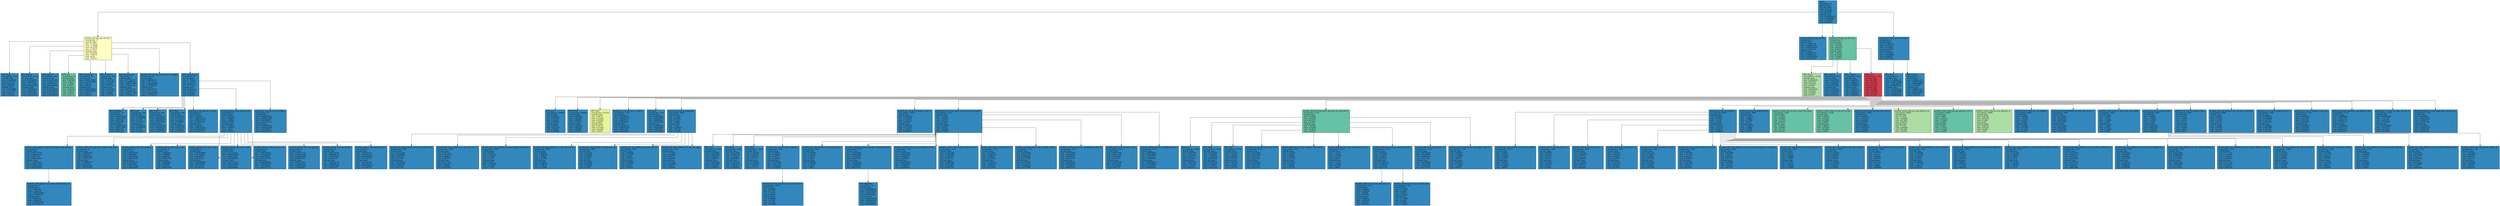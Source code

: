 digraph call_tree {
graph [splines=ortho, ranksep=1.5];
node [shape = record, colorscheme=spectral9];
edge [];

"0" [
 label = "MAIN__\l
 invocations: 8\l
 include time:\l
  min: 82.4564\l
  max: 82.5275\l
  sum: 659.899\l
  avg: 82.4874\l
 exclude time:\l
  min: 0.000240137\l
  max: 0.0500296\l
  sum: 0.133448\l
  avg: 0.016681\l
 "
 fillcolor=9,
 style=filled
];

"1" [
 label = "module_wrf_top_mp_wrf_init_\l
 invocations: 8\l
 include time:\l
  min: 11.5873\l
  max: 11.6086\l
  sum: 92.8145\l
  avg: 11.6018\l
 exclude time:\l
  min: 6.85309\l
  max: 7.94152\l
  sum: 56.01\l
  avg: 7.00125\l
 "
 fillcolor=5,
 style=filled
];

0 -> 1;
"2" [
 label = "MPI_Bcast\l
 invocations: 2016\l
 include time:\l
  min: 0.0129898\l
  max: 0.973759\l
  sum: 6.80746\l
  avg: 0.850933\l
 exclude time:\l
  min: 0.0129898\l
  max: 0.973759\l
  sum: 6.80746\l
  avg: 0.850933\l
 "
 fillcolor=9,
 style=filled
];

1 -> 2;
"3" [
 label = "MPI_Gather\l
 invocations: 1136\l
 include time:\l
  min: 0.00306615\l
  max: 0.0047695\l
  sum: 0.0273524\l
  avg: 0.00341905\l
 exclude time:\l
  min: 0.00306615\l
  max: 0.0047695\l
  sum: 0.0273524\l
  avg: 0.00341905\l
 "
 fillcolor=9,
 style=filled
];

1 -> 3;
"4" [
 label = "MPI_Gatherv\l
 invocations: 568\l
 include time:\l
  min: 0.00154355\l
  max: 0.00222711\l
  sum: 0.0132879\l
  avg: 0.00166099\l
 exclude time:\l
  min: 0.00154355\l
  max: 0.00222711\l
  sum: 0.0132879\l
  avg: 0.00166099\l
 "
 fillcolor=9,
 style=filled
];

1 -> 4;
"5" [
 label = "MPI_Init\l
 invocations: 8\l
 include time:\l
  min: 2.86108\l
  max: 2.86117\l
  sum: 22.889\l
  avg: 2.86113\l
 exclude time:\l
  min: 2.86108\l
  max: 2.86117\l
  sum: 22.889\l
  avg: 2.86113\l
 "
 fillcolor=8,
 style=filled
];

1 -> 5;
"6" [
 label = "MPI_Initialized\l
 invocations: 24\l
 include time:\l
  min: 0.000119483\l
  max: 0.000155391\l
  sum: 0.00112\l
  avg: 0.00014\l
 exclude time:\l
  min: 0.000119483\l
  max: 0.000155391\l
  sum: 0.00112\l
  avg: 0.00014\l
 "
 fillcolor=9,
 style=filled
];

1 -> 6;
"7" [
 label = "MPI_Scatterv\l
 invocations: 568\l
 include time:\l
  min: 0.0107412\l
  max: 0.125585\l
  sum: 0.86381\l
  avg: 0.107976\l
 exclude time:\l
  min: 0.0107412\l
  max: 0.125585\l
  sum: 0.86381\l
  avg: 0.107976\l
 "
 fillcolor=9,
 style=filled
];

1 -> 7;
"8" [
 label = "init_modules_em_\l
 invocations: 8\l
 include time:\l
  min: 3.87714e-05\l
  max: 5.33943e-05\l
  sum: 0.000377643\l
  avg: 4.72054e-05\l
 exclude time:\l
  min: 3.87714e-05\l
  max: 5.33943e-05\l
  sum: 0.000377643\l
  avg: 4.72054e-05\l
 "
 fillcolor=9,
 style=filled
];

1 -> 8;
"9" [
 label = "module_wrf_top_mp_set_derived_rconfigs_\l
 invocations: 8\l
 include time:\l
  min: 5.62914e-05\l
  max: 6.73771e-05\l
  sum: 0.000494094\l
  avg: 6.17618e-05\l
 exclude time:\l
  min: 5.62914e-05\l
  max: 6.73771e-05\l
  sum: 0.000494094\l
  avg: 6.17618e-05\l
 "
 fillcolor=9,
 style=filled
];

1 -> 9;
"10" [
 label = "start_domain_em_\l
 invocations: 8\l
 include time:\l
  min: 0.774881\l
  max: 0.775513\l
  sum: 6.20158\l
  avg: 0.775197\l
 exclude time:\l
  min: 0.555912\l
  max: 0.567337\l
  sum: 4.49046\l
  avg: 0.561307\l
 "
 fillcolor=9,
 style=filled
];

1 -> 10;
"11" [
 label = "MPI_Allreduce\l
 invocations: 16\l
 include time:\l
  min: 0.000178331\l
  max: 0.00027204\l
  sum: 0.001764\l
  avg: 0.0002205\l
 exclude time:\l
  min: 0.000178331\l
  max: 0.00027204\l
  sum: 0.001764\l
  avg: 0.0002205\l
 "
 fillcolor=9,
 style=filled
];

10 -> 11;
"12" [
 label = "MPI_Irecv\l
 invocations: 280\l
 include time:\l
  min: 0.0163654\l
  max: 0.0168378\l
  sum: 0.1323\l
  avg: 0.0165375\l
 exclude time:\l
  min: 0.0163654\l
  max: 0.0168378\l
  sum: 0.1323\l
  avg: 0.0165375\l
 "
 fillcolor=9,
 style=filled
];

10 -> 12;
"13" [
 label = "MPI_Isend\l
 invocations: 280\l
 include time:\l
  min: 0.00145197\l
  max: 0.00205273\l
  sum: 0.0145036\l
  avg: 0.00181295\l
 exclude time:\l
  min: 0.00145197\l
  max: 0.00205273\l
  sum: 0.0145036\l
  avg: 0.00181295\l
 "
 fillcolor=9,
 style=filled
];

10 -> 13;
"14" [
 label = "MPI_Wait\l
 invocations: 560\l
 include time:\l
  min: 0.0245893\l
  max: 0.0321333\l
  sum: 0.222625\l
  avg: 0.0278281\l
 exclude time:\l
  min: 0.0245893\l
  max: 0.0321333\l
  sum: 0.222625\l
  avg: 0.0278281\l
 "
 fillcolor=9,
 style=filled
];

10 -> 14;
"15" [
 label = "module_bc_em_mp_lbc_fcx_gcx_\l
 invocations: 8\l
 include time:\l
  min: 4.328e-05\l
  max: 5.08514e-05\l
  sum: 0.000373917\l
  avg: 4.67396e-05\l
 exclude time:\l
  min: 4.328e-05\l
  max: 5.08514e-05\l
  sum: 0.000373917\l
  avg: 4.67396e-05\l
 "
 fillcolor=9,
 style=filled
];

10 -> 15;
"16" [
 label = "module_physics_init_mp_phy_init_\l
 invocations: 8\l
 include time:\l
  min: 0.163521\l
  max: 0.168435\l
  sum: 1.33654\l
  avg: 0.167068\l
 exclude time:\l
  min: 0.155815\l
  max: 0.156623\l
  sum: 1.2507\l
  avg: 0.156337\l
 "
 fillcolor=9,
 style=filled
];

10 -> 16;
"17" [
 label = "module_wind_generic_mp_init_module_wind_generic_\l
 invocations: 8\l
 include time:\l
  min: 0.000119743\l
  max: 0.000219114\l
  sum: 0.0011725\l
  avg: 0.000146563\l
 exclude time:\l
  min: 7.73943e-05\l
  max: 0.000177657\l
  sum: 0.000846551\l
  avg: 0.000105819\l
 "
 fillcolor=9,
 style=filled
];

16 -> 17;
"18" [
 label = "module_wind_generic_mp_read_windturbines_in_\l
 invocations: 8\l
 include time:\l
  min: 3.866e-05\l
  max: 4.398e-05\l
  sum: 0.000325951\l
  avg: 4.07439e-05\l
 exclude time:\l
  min: 3.866e-05\l
  max: 4.398e-05\l
  sum: 0.000325951\l
  avg: 4.07439e-05\l
 "
 fillcolor=9,
 style=filled
];

17 -> 18;
"19" [
 label = "module_wind_fitch_mp_init_module_wind_fitch_\l
 invocations: 8\l
 include time:\l
  min: 3.53886e-05\l
  max: 4.034e-05\l
  sum: 0.00030362\l
  avg: 3.79525e-05\l
 exclude time:\l
  min: 3.53886e-05\l
  max: 4.034e-05\l
  sum: 0.00030362\l
  avg: 3.79525e-05\l
 "
 fillcolor=9,
 style=filled
];

16 -> 19;
"20" [
 label = "module_physics_init_mp_z2sigma_\l
 invocations: 8\l
 include time:\l
  min: 0.00010976\l
  max: 0.0003042\l
  sum: 0.00156793\l
  avg: 0.000195991\l
 exclude time:\l
  min: 0.00010976\l
  max: 0.0003042\l
  sum: 0.00156793\l
  avg: 0.000195991\l
 "
 fillcolor=9,
 style=filled
];

16 -> 20;
"21" [
 label = "module_physics_init_mp_ra_init_\l
 invocations: 8\l
 include time:\l
  min: 0.0066463\l
  max: 0.008898\l
  sum: 0.066191\l
  avg: 0.00827387\l
 exclude time:\l
  min: 0.0066463\l
  max: 0.008898\l
  sum: 0.066191\l
  avg: 0.00827387\l
 "
 fillcolor=9,
 style=filled
];

16 -> 21;
"22" [
 label = "module_physics_init_mp_bl_init_\l
 invocations: 8\l
 include time:\l
  min: 0.000328886\l
  max: 0.00192462\l
  sum: 0.0116273\l
  avg: 0.00145341\l
 exclude time:\l
  min: 0.000328886\l
  max: 0.00192462\l
  sum: 0.0116273\l
  avg: 0.00145341\l
 "
 fillcolor=9,
 style=filled
];

16 -> 22;
"23" [
 label = "module_physics_init_mp_cu_init_\l
 invocations: 8\l
 include time:\l
  min: 8.64171e-05\l
  max: 0.000346383\l
  sum: 0.00213193\l
  avg: 0.000266491\l
 exclude time:\l
  min: 8.64171e-05\l
  max: 0.000346383\l
  sum: 0.00213193\l
  avg: 0.000266491\l
 "
 fillcolor=9,
 style=filled
];

16 -> 23;
"24" [
 label = "module_physics_init_mp_shcu_init_\l
 invocations: 8\l
 include time:\l
  min: 0.000100811\l
  max: 0.000329977\l
  sum: 0.00188587\l
  avg: 0.000235734\l
 exclude time:\l
  min: 0.000100811\l
  max: 0.000329977\l
  sum: 0.00188587\l
  avg: 0.000235734\l
 "
 fillcolor=9,
 style=filled
];

16 -> 24;
"25" [
 label = "module_physics_init_mp_mp_init_\l
 invocations: 8\l
 include time:\l
  min: 4.18057e-05\l
  max: 7.95429e-05\l
  sum: 0.000523054\l
  avg: 6.53818e-05\l
 exclude time:\l
  min: 4.18057e-05\l
  max: 7.95429e-05\l
  sum: 0.000523054\l
  avg: 6.53818e-05\l
 "
 fillcolor=9,
 style=filled
];

16 -> 25;
"26" [
 label = "module_physics_init_mp_fg_init_\l
 invocations: 8\l
 include time:\l
  min: 1.89314e-05\l
  max: 3.84086e-05\l
  sum: 0.00023348\l
  avg: 2.9185e-05\l
 exclude time:\l
  min: 1.89314e-05\l
  max: 3.84086e-05\l
  sum: 0.00023348\l
  avg: 2.9185e-05\l
 "
 fillcolor=9,
 style=filled
];

16 -> 26;
"27" [
 label = "module_physics_init_mp_fdob_init_\l
 invocations: 8\l
 include time:\l
  min: 1.85314e-05\l
  max: 2.96743e-05\l
  sum: 0.000208914\l
  avg: 2.61143e-05\l
 exclude time:\l
  min: 1.85314e-05\l
  max: 2.96743e-05\l
  sum: 0.000208914\l
  avg: 2.61143e-05\l
 "
 fillcolor=9,
 style=filled
];

16 -> 27;
"28" [
 label = "module_bc_em_mp_set_w_surface_\l
 invocations: 16\l
 include time:\l
  min: 0.000306503\l
  max: 0.000431934\l
  sum: 0.00300891\l
  avg: 0.000376114\l
 exclude time:\l
  min: 0.000306503\l
  max: 0.000431934\l
  sum: 0.00300891\l
  avg: 0.000376114\l
 "
 fillcolor=9,
 style=filled
];

10 -> 28;
"29" [
 label = "module_wrf_top_mp_wrf_dfi_\l
 invocations: 8\l
 include time:\l
  min: 3.33543e-05\l
  max: 4.68943e-05\l
  sum: 0.000335834\l
  avg: 4.19793e-05\l
 exclude time:\l
  min: 3.33543e-05\l
  max: 4.68943e-05\l
  sum: 0.000335834\l
  avg: 4.19793e-05\l
 "
 fillcolor=9,
 style=filled
];

0 -> 29;
"30" [
 label = "module_wrf_top_mp_wrf_run_\l
 invocations: 8\l
 include time:\l
  min: 70.8543\l
  max: 70.8545\l
  sum: 566.835\l
  avg: 70.8544\l
 exclude time:\l
  min: 1.38022\l
  max: 6.25359\l
  sum: 15.9613\l
  avg: 1.99517\l
 "
 fillcolor=8,
 style=filled
];

0 -> 30;
"31" [
 label = "MPI_Bcast\l
 invocations: 14728\l
 include time:\l
  min: 0.0452629\l
  max: 4.92165\l
  sum: 34.3678\l
  avg: 4.29597\l
 exclude time:\l
  min: 0.0452629\l
  max: 4.92165\l
  sum: 34.3678\l
  avg: 4.29597\l
 "
 fillcolor=7,
 style=filled
];

30 -> 31;
"32" [
 label = "MPI_Gather\l
 invocations: 9120\l
 include time:\l
  min: 0.0258746\l
  max: 0.0743487\l
  sum: 0.260479\l
  avg: 0.0325599\l
 exclude time:\l
  min: 0.0258746\l
  max: 0.0743487\l
  sum: 0.260479\l
  avg: 0.0325599\l
 "
 fillcolor=9,
 style=filled
];

30 -> 32;
"33" [
 label = "MPI_Gatherv\l
 invocations: 9120\l
 include time:\l
  min: 0.040823\l
  max: 0.0843727\l
  sum: 0.499865\l
  avg: 0.0624832\l
 exclude time:\l
  min: 0.040823\l
  max: 0.0843727\l
  sum: 0.499865\l
  avg: 0.0624832\l
 "
 fillcolor=9,
 style=filled
];

30 -> 33;
"34" [
 label = "solve_em_\l
 invocations: 1152\l
 include time:\l
  min: 64.3969\l
  max: 64.4857\l
  sum: 515.746\l
  avg: 64.4682\l
 exclude time:\l
  min: 12.8492\l
  max: 15.8609\l
  sum: 116.147\l
  avg: 14.5183\l
 "
 fillcolor=1,
 style=filled
];

30 -> 34;
"35" [
 label = "MPI_Irecv\l
 invocations: 156096\l
 include time:\l
  min: 0.66842\l
  max: 0.851353\l
  sum: 6.26291\l
  avg: 0.782864\l
 exclude time:\l
  min: 0.66842\l
  max: 0.851353\l
  sum: 6.26291\l
  avg: 0.782864\l
 "
 fillcolor=9,
 style=filled
];

34 -> 35;
"36" [
 label = "MPI_Isend\l
 invocations: 156096\l
 include time:\l
  min: 0.652649\l
  max: 0.856323\l
  sum: 5.86908\l
  avg: 0.733635\l
 exclude time:\l
  min: 0.652649\l
  max: 0.856323\l
  sum: 5.86908\l
  avg: 0.733635\l
 "
 fillcolor=9,
 style=filled
];

34 -> 36;
"37" [
 label = "MPI_Wait\l
 invocations: 312192\l
 include time:\l
  min: 3.18173\l
  max: 8.15502\l
  sum: 43.9365\l
  avg: 5.49207\l
 exclude time:\l
  min: 3.18173\l
  max: 8.15502\l
  sum: 43.9365\l
  avg: 5.49207\l
 "
 fillcolor=6,
 style=filled
];

34 -> 37;
"38" [
 label = "module_bc_em_mp_set_w_surface_\l
 invocations: 1152\l
 include time:\l
  min: 0.00516919\l
  max: 0.00691114\l
  sum: 0.0483278\l
  avg: 0.00604097\l
 exclude time:\l
  min: 0.00516919\l
  max: 0.00691114\l
  sum: 0.0483278\l
  avg: 0.00604097\l
 "
 fillcolor=9,
 style=filled
];

34 -> 38;
"39" [
 label = "real_time_\l
 invocations: 1152\l
 include time:\l
  min: 0.00286291\l
  max: 0.00430871\l
  sum: 0.0268502\l
  avg: 0.00335628\l
 exclude time:\l
  min: 0.00286291\l
  max: 0.00430871\l
  sum: 0.0268502\l
  avg: 0.00335628\l
 "
 fillcolor=9,
 style=filled
];

34 -> 39;
"40" [
 label = "module_em_mp_rk_step_prep_\l
 invocations: 3456\l
 include time:\l
  min: 2.31483\l
  max: 2.42981\l
  sum: 19.1107\l
  avg: 2.38884\l
 exclude time:\l
  min: 0.1256\l
  max: 0.140023\l
  sum: 1.05745\l
  avg: 0.132182\l
 "
 fillcolor=9,
 style=filled
];

34 -> 40;
"41" [
 label = "module_big_step_utilities_em_mp_calculate_full_\l
 invocations: 3456\l
 include time:\l
  min: 0.0151098\l
  max: 0.0206484\l
  sum: 0.142152\l
  avg: 0.017769\l
 exclude time:\l
  min: 0.0151098\l
  max: 0.0206484\l
  sum: 0.142152\l
  avg: 0.017769\l
 "
 fillcolor=9,
 style=filled
];

40 -> 41;
"42" [
 label = "module_big_step_utilities_em_mp_calc_mu_uv_\l
 invocations: 3456\l
 include time:\l
  min: 0.017725\l
  max: 0.0235551\l
  sum: 0.16606\l
  avg: 0.0207575\l
 exclude time:\l
  min: 0.017725\l
  max: 0.0235551\l
  sum: 0.16606\l
  avg: 0.0207575\l
 "
 fillcolor=9,
 style=filled
];

40 -> 42;
"43" [
 label = "module_big_step_utilities_em_mp_couple_momentum_\l
 invocations: 3456\l
 include time:\l
  min: 0.62597\l
  max: 0.761598\l
  sum: 5.72264\l
  avg: 0.71533\l
 exclude time:\l
  min: 0.62597\l
  max: 0.761598\l
  sum: 5.72264\l
  avg: 0.71533\l
 "
 fillcolor=9,
 style=filled
];

40 -> 43;
"44" [
 label = "module_big_step_utilities_em_mp_calc_ww_cp_\l
 invocations: 3456\l
 include time:\l
  min: 0.18489\l
  max: 0.268786\l
  sum: 1.70869\l
  avg: 0.213586\l
 exclude time:\l
  min: 0.18489\l
  max: 0.268786\l
  sum: 1.70869\l
  avg: 0.213586\l
 "
 fillcolor=9,
 style=filled
];

40 -> 44;
"45" [
 label = "module_big_step_utilities_em_mp_calc_cq_\l
 invocations: 3456\l
 include time:\l
  min: 0.522452\l
  max: 0.634867\l
  sum: 4.59368\l
  avg: 0.57421\l
 exclude time:\l
  min: 0.522452\l
  max: 0.634867\l
  sum: 4.59368\l
  avg: 0.57421\l
 "
 fillcolor=9,
 style=filled
];

40 -> 45;
"46" [
 label = "module_big_step_utilities_em_mp_calc_alt_\l
 invocations: 3456\l
 include time:\l
  min: 0.296982\l
  max: 0.37929\l
  sum: 2.8033\l
  avg: 0.350413\l
 exclude time:\l
  min: 0.296982\l
  max: 0.37929\l
  sum: 2.8033\l
  avg: 0.350413\l
 "
 fillcolor=9,
 style=filled
];

40 -> 46;
"47" [
 label = "module_big_step_utilities_em_mp_calc_php_\l
 invocations: 3456\l
 include time:\l
  min: 0.327463\l
  max: 0.418499\l
  sum: 2.91671\l
  avg: 0.364589\l
 exclude time:\l
  min: 0.327463\l
  max: 0.418499\l
  sum: 2.91671\l
  avg: 0.364589\l
 "
 fillcolor=9,
 style=filled
];

40 -> 47;
"48" [
 label = "module_bc_em_mp_rk_phys_bc_dry_1_\l
 invocations: 3456\l
 include time:\l
  min: 0.0204139\l
  max: 0.175334\l
  sum: 0.719752\l
  avg: 0.089969\l
 exclude time:\l
  min: 0.0204139\l
  max: 0.175334\l
  sum: 0.719752\l
  avg: 0.089969\l
 "
 fillcolor=9,
 style=filled
];

34 -> 48;
"49" [
 label = "module_first_rk_step_part1_mp_first_rk_step_part1_\l
 invocations: 1152\l
 include time:\l
  min: 2.27834\l
  max: 2.48494\l
  sum: 19.1755\l
  avg: 2.39694\l
 exclude time:\l
  min: 0.335588\l
  max: 0.4258\l
  sum: 3.03494\l
  avg: 0.379367\l
 "
 fillcolor=9,
 style=filled
];

34 -> 49;
"50" [
 label = "MPI_Irecv\l
 invocations: 5760\l
 include time:\l
  min: 0.0210944\l
  max: 0.0445999\l
  sum: 0.238782\l
  avg: 0.0298477\l
 exclude time:\l
  min: 0.0210944\l
  max: 0.0445999\l
  sum: 0.238782\l
  avg: 0.0298477\l
 "
 fillcolor=9,
 style=filled
];

49 -> 50;
"51" [
 label = "MPI_Isend\l
 invocations: 5760\l
 include time:\l
  min: 0.0227309\l
  max: 0.0340755\l
  sum: 0.232363\l
  avg: 0.0290454\l
 exclude time:\l
  min: 0.0227309\l
  max: 0.0340755\l
  sum: 0.232363\l
  avg: 0.0290454\l
 "
 fillcolor=9,
 style=filled
];

49 -> 51;
"52" [
 label = "MPI_Wait\l
 invocations: 11520\l
 include time:\l
  min: 0.122638\l
  max: 0.318331\l
  sum: 1.69373\l
  avg: 0.211717\l
 exclude time:\l
  min: 0.122638\l
  max: 0.318331\l
  sum: 1.69373\l
  avg: 0.211717\l
 "
 fillcolor=9,
 style=filled
];

49 -> 52;
"53" [
 label = "module_em_mp_init_zero_tendency_\l
 invocations: 1152\l
 include time:\l
  min: 0.526813\l
  max: 0.556624\l
  sum: 4.36051\l
  avg: 0.545064\l
 exclude time:\l
  min: 0.0749984\l
  max: 0.0817662\l
  sum: 0.632646\l
  avg: 0.0790807\l
 "
 fillcolor=9,
 style=filled
];

49 -> 53;
"54" [
 label = "module_big_step_utilities_em_mp_zero_tend_\l
 invocations: 13824\l
 include time:\l
  min: 0.445047\l
  max: 0.47787\l
  sum: 3.72787\l
  avg: 0.465983\l
 exclude time:\l
  min: 0.445047\l
  max: 0.47787\l
  sum: 3.72787\l
  avg: 0.465983\l
 "
 fillcolor=9,
 style=filled
];

53 -> 54;
"55" [
 label = "module_big_step_utilities_em_mp_phy_prep_\l
 invocations: 1152\l
 include time:\l
  min: 0.936264\l
  max: 1.30789\l
  sum: 8.76977\l
  avg: 1.09622\l
 exclude time:\l
  min: 0.936264\l
  max: 1.30789\l
  sum: 8.76977\l
  avg: 1.09622\l
 "
 fillcolor=9,
 style=filled
];

49 -> 55;
"56" [
 label = "module_radiation_driver_mp_pre_radiation_driver_\l
 invocations: 1152\l
 include time:\l
  min: 0.00394965\l
  max: 0.00428865\l
  sum: 0.0329345\l
  avg: 0.00411681\l
 exclude time:\l
  min: 0.00358916\l
  max: 0.00390954\l
  sum: 0.0299821\l
  avg: 0.00374776\l
 "
 fillcolor=9,
 style=filled
];

49 -> 56;
"57" [
 label = "MPI_Allgather\l
 invocations: 32\l
 include time:\l
  min: 0.000288763\l
  max: 0.000546303\l
  sum: 0.00295241\l
  avg: 0.000369051\l
 exclude time:\l
  min: 0.000288763\l
  max: 0.000546303\l
  sum: 0.00295241\l
  avg: 0.000369051\l
 "
 fillcolor=9,
 style=filled
];

56 -> 57;
"58" [
 label = "module_radiation_driver_mp_radiation_driver_\l
 invocations: 1152\l
 include time:\l
  min: 0.00443488\l
  max: 0.00544143\l
  sum: 0.0399477\l
  avg: 0.00499347\l
 exclude time:\l
  min: 0.00443488\l
  max: 0.00544143\l
  sum: 0.0399477\l
  avg: 0.00499347\l
 "
 fillcolor=9,
 style=filled
];

49 -> 58;
"59" [
 label = "module_surface_driver_mp_surface_driver_\l
 invocations: 1152\l
 include time:\l
  min: 0.0365588\l
  max: 0.0391946\l
  sum: 0.305388\l
  avg: 0.0381735\l
 exclude time:\l
  min: 0.0365588\l
  max: 0.0391946\l
  sum: 0.305388\l
  avg: 0.0381735\l
 "
 fillcolor=9,
 style=filled
];

49 -> 59;
"60" [
 label = "module_pbl_driver_mp_pbl_driver_\l
 invocations: 1152\l
 include time:\l
  min: 0.0226671\l
  max: 0.0240756\l
  sum: 0.186835\l
  avg: 0.0233543\l
 exclude time:\l
  min: 0.0226671\l
  max: 0.0240756\l
  sum: 0.186835\l
  avg: 0.0233543\l
 "
 fillcolor=9,
 style=filled
];

49 -> 60;
"61" [
 label = "module_cumulus_driver_mp_cumulus_driver_\l
 invocations: 1152\l
 include time:\l
  min: 0.0107489\l
  max: 0.0122155\l
  sum: 0.0938941\l
  avg: 0.0117368\l
 exclude time:\l
  min: 0.0107489\l
  max: 0.0122155\l
  sum: 0.0938941\l
  avg: 0.0117368\l
 "
 fillcolor=9,
 style=filled
];

49 -> 61;
"62" [
 label = "module_shallowcu_driver_mp_shallowcu_driver_\l
 invocations: 1152\l
 include time:\l
  min: 0.00334007\l
  max: 0.00431867\l
  sum: 0.0329819\l
  avg: 0.00412274\l
 exclude time:\l
  min: 0.00334007\l
  max: 0.00431867\l
  sum: 0.0329819\l
  avg: 0.00412274\l
 "
 fillcolor=9,
 style=filled
];

49 -> 62;
"63" [
 label = "module_force_scm_mp_force_scm_\l
 invocations: 1152\l
 include time:\l
  min: 0.00977049\l
  max: 0.0103516\l
  sum: 0.0810807\l
  avg: 0.0101351\l
 exclude time:\l
  min: 0.00977049\l
  max: 0.0103516\l
  sum: 0.0810807\l
  avg: 0.0101351\l
 "
 fillcolor=9,
 style=filled
];

49 -> 63;
"64" [
 label = "module_fddagd_driver_mp_fddagd_driver_\l
 invocations: 1152\l
 include time:\l
  min: 0.00876853\l
  max: 0.00929681\l
  sum: 0.0723587\l
  avg: 0.00904483\l
 exclude time:\l
  min: 0.00876853\l
  max: 0.00929681\l
  sum: 0.0723587\l
  avg: 0.00904483\l
 "
 fillcolor=9,
 style=filled
];

49 -> 64;
"65" [
 label = "module_first_rk_step_part2_mp_first_rk_step_part2_\l
 invocations: 1152\l
 include time:\l
  min: 6.01466\l
  max: 6.20556\l
  sum: 48.9127\l
  avg: 6.11409\l
 exclude time:\l
  min: 1.90392\l
  max: 2.41682\l
  sum: 17.6014\l
  avg: 2.20018\l
 "
 fillcolor=8,
 style=filled
];

34 -> 65;
"66" [
 label = "MPI_Irecv\l
 invocations: 17856\l
 include time:\l
  min: 0.0827933\l
  max: 0.101346\l
  sum: 0.743372\l
  avg: 0.0929215\l
 exclude time:\l
  min: 0.0827933\l
  max: 0.101346\l
  sum: 0.743372\l
  avg: 0.0929215\l
 "
 fillcolor=9,
 style=filled
];

65 -> 66;
"67" [
 label = "MPI_Isend\l
 invocations: 17856\l
 include time:\l
  min: 0.0759655\l
  max: 0.108222\l
  sum: 0.729313\l
  avg: 0.0911642\l
 exclude time:\l
  min: 0.0759655\l
  max: 0.108222\l
  sum: 0.729313\l
  avg: 0.0911642\l
 "
 fillcolor=9,
 style=filled
];

65 -> 67;
"68" [
 label = "MPI_Wait\l
 invocations: 35712\l
 include time:\l
  min: 0.441032\l
  max: 1.10322\l
  sum: 6.01464\l
  avg: 0.751831\l
 exclude time:\l
  min: 0.441032\l
  max: 1.10322\l
  sum: 6.01464\l
  avg: 0.751831\l
 "
 fillcolor=9,
 style=filled
];

65 -> 68;
"69" [
 label = "module_em_mp_calculate_phy_tend_\l
 invocations: 1152\l
 include time:\l
  min: 0.0311854\l
  max: 0.0317464\l
  sum: 0.251765\l
  avg: 0.0314706\l
 exclude time:\l
  min: 0.0311854\l
  max: 0.0317464\l
  sum: 0.251765\l
  avg: 0.0314706\l
 "
 fillcolor=9,
 style=filled
];

65 -> 69;
"70" [
 label = "module_diffusion_em_mp_compute_diff_metrics_\l
 invocations: 1152\l
 include time:\l
  min: 0.203616\l
  max: 0.22994\l
  sum: 1.68964\l
  avg: 0.211205\l
 exclude time:\l
  min: 0.203616\l
  max: 0.22994\l
  sum: 1.68964\l
  avg: 0.211205\l
 "
 fillcolor=9,
 style=filled
];

65 -> 70;
"71" [
 label = "module_diffusion_em_mp_cal_deform_and_div_\l
 invocations: 1152\l
 include time:\l
  min: 1.21507\l
  max: 1.36236\l
  sum: 10.2897\l
  avg: 1.28622\l
 exclude time:\l
  min: 1.21507\l
  max: 1.36236\l
  sum: 10.2897\l
  avg: 1.28622\l
 "
 fillcolor=9,
 style=filled
];

65 -> 71;
"72" [
 label = "module_diffusion_em_mp_calculate_km_kh_\l
 invocations: 1152\l
 include time:\l
  min: 0.495045\l
  max: 0.556876\l
  sum: 4.22842\l
  avg: 0.528553\l
 exclude time:\l
  min: 0.0141655\l
  max: 0.0180519\l
  sum: 0.126182\l
  avg: 0.0157727\l
 "
 fillcolor=9,
 style=filled
];

65 -> 72;
"73" [
 label = "module_diffusion_em_mp_calculate_n2_\l
 invocations: 1152\l
 include time:\l
  min: 0.366832\l
  max: 0.398326\l
  sum: 3.06749\l
  avg: 0.383436\l
 exclude time:\l
  min: 0.366832\l
  max: 0.398326\l
  sum: 3.06749\l
  avg: 0.383436\l
 "
 fillcolor=9,
 style=filled
];

72 -> 73;
"74" [
 label = "module_diffusion_em_mp_isotropic_km_\l
 invocations: 1152\l
 include time:\l
  min: 0.111604\l
  max: 0.14652\l
  sum: 1.03475\l
  avg: 0.129344\l
 exclude time:\l
  min: 0.111604\l
  max: 0.14652\l
  sum: 1.03475\l
  avg: 0.129344\l
 "
 fillcolor=9,
 style=filled
];

72 -> 74;
"75" [
 label = "module_diffusion_em_mp_phy_bc_\l
 invocations: 1152\l
 include time:\l
  min: 0.00391891\l
  max: 0.0193696\l
  sum: 0.0894156\l
  avg: 0.0111769\l
 exclude time:\l
  min: 0.00391891\l
  max: 0.0193696\l
  sum: 0.0894156\l
  avg: 0.0111769\l
 "
 fillcolor=9,
 style=filled
];

65 -> 75;
"76" [
 label = "module_physics_addtendc_mp_update_phy_ten_\l
 invocations: 1152\l
 include time:\l
  min: 0.908837\l
  max: 0.910412\l
  sum: 7.27496\l
  avg: 0.90937\l
 exclude time:\l
  min: 0.908837\l
  max: 0.910412\l
  sum: 7.27496\l
  avg: 0.90937\l
 "
 fillcolor=9,
 style=filled
];

65 -> 76;
"77" [
 label = "module_em_mp_rk_tendency_\l
 invocations: 3456\l
 include time:\l
  min: 8.95479\l
  max: 9.87662\l
  sum: 75.154\l
  avg: 9.39425\l
 exclude time:\l
  min: 0.333773\l
  max: 0.357727\l
  sum: 2.78475\l
  avg: 0.348094\l
 "
 fillcolor=9,
 style=filled
];

34 -> 77;
"78" [
 label = "module_big_step_utilities_em_mp_zero_tend_\l
 invocations: 41472\l
 include time:\l
  min: 1.26833\l
  max: 1.35494\l
  sum: 10.4466\l
  avg: 1.30583\l
 exclude time:\l
  min: 1.26833\l
  max: 1.35494\l
  sum: 10.4466\l
  avg: 1.30583\l
 "
 fillcolor=9,
 style=filled
];

77 -> 78;
"79" [
 label = "module_advect_em_mp_advect_u_\l
 invocations: 3456\l
 include time:\l
  min: 0.895257\l
  max: 1.08347\l
  sum: 8.01571\l
  avg: 1.00196\l
 exclude time:\l
  min: 0.895257\l
  max: 1.08347\l
  sum: 8.01571\l
  avg: 1.00196\l
 "
 fillcolor=9,
 style=filled
];

77 -> 79;
"80" [
 label = "module_advect_em_mp_advect_v_\l
 invocations: 3456\l
 include time:\l
  min: 0.734332\l
  max: 0.854073\l
  sum: 6.42132\l
  avg: 0.802665\l
 exclude time:\l
  min: 0.734332\l
  max: 0.854073\l
  sum: 6.42132\l
  avg: 0.802665\l
 "
 fillcolor=9,
 style=filled
];

77 -> 80;
"81" [
 label = "module_advect_em_mp_advect_w_\l
 invocations: 3456\l
 include time:\l
  min: 0.741847\l
  max: 0.872192\l
  sum: 6.50382\l
  avg: 0.812978\l
 exclude time:\l
  min: 0.741847\l
  max: 0.872192\l
  sum: 6.50382\l
  avg: 0.812978\l
 "
 fillcolor=9,
 style=filled
];

77 -> 81;
"82" [
 label = "module_advect_em_mp_advect_scalar_\l
 invocations: 3456\l
 include time:\l
  min: 0.615124\l
  max: 0.732677\l
  sum: 5.40629\l
  avg: 0.675786\l
 exclude time:\l
  min: 0.615124\l
  max: 0.732677\l
  sum: 5.40629\l
  avg: 0.675786\l
 "
 fillcolor=9,
 style=filled
];

77 -> 82;
"83" [
 label = "module_big_step_utilities_em_mp_rhs_ph_\l
 invocations: 3456\l
 include time:\l
  min: 0.787298\l
  max: 0.951799\l
  sum: 6.92525\l
  avg: 0.865656\l
 exclude time:\l
  min: 0.787298\l
  max: 0.951799\l
  sum: 6.92525\l
  avg: 0.865656\l
 "
 fillcolor=9,
 style=filled
];

77 -> 83;
"84" [
 label = "module_big_step_utilities_em_mp_horizontal_pressure_gradient_\l
 invocations: 3456\l
 include time:\l
  min: 0.893696\l
  max: 1.03747\l
  sum: 7.65978\l
  avg: 0.957472\l
 exclude time:\l
  min: 0.893696\l
  max: 1.03747\l
  sum: 7.65978\l
  avg: 0.957472\l
 "
 fillcolor=9,
 style=filled
];

77 -> 84;
"85" [
 label = "module_big_step_utilities_em_mp_pg_buoy_w_\l
 invocations: 3456\l
 include time:\l
  min: 0.16765\l
  max: 0.22514\l
  sum: 1.43998\l
  avg: 0.179997\l
 exclude time:\l
  min: 0.16765\l
  max: 0.22514\l
  sum: 1.43998\l
  avg: 0.179997\l
 "
 fillcolor=9,
 style=filled
];

77 -> 85;
"86" [
 label = "module_big_step_utilities_em_mp_w_damp_\l
 invocations: 3456\l
 include time:\l
  min: 0.347489\l
  max: 0.365662\l
  sum: 2.83652\l
  avg: 0.354565\l
 exclude time:\l
  min: 0.347489\l
  max: 0.365662\l
  sum: 2.83652\l
  avg: 0.354565\l
 "
 fillcolor=9,
 style=filled
];

77 -> 86;
"87" [
 label = "module_big_step_utilities_em_mp_coriolis_\l
 invocations: 3456\l
 include time:\l
  min: 0.467711\l
  max: 0.52107\l
  sum: 3.96806\l
  avg: 0.496008\l
 exclude time:\l
  min: 0.467711\l
  max: 0.52107\l
  sum: 3.96806\l
  avg: 0.496008\l
 "
 fillcolor=9,
 style=filled
];

77 -> 87;
"88" [
 label = "module_big_step_utilities_em_mp_curvature_\l
 invocations: 3456\l
 include time:\l
  min: 0.584948\l
  max: 0.753758\l
  sum: 5.20425\l
  avg: 0.650531\l
 exclude time:\l
  min: 0.584948\l
  max: 0.753758\l
  sum: 5.20425\l
  avg: 0.650531\l
 "
 fillcolor=9,
 style=filled
];

77 -> 88;
"89" [
 label = "module_big_step_utilities_em_mp_horizontal_diffusion_\l
 invocations: 3456\l
 include time:\l
  min: 0.40507\l
  max: 0.473917\l
  sum: 3.52156\l
  avg: 0.440195\l
 exclude time:\l
  min: 0.40507\l
  max: 0.473917\l
  sum: 3.52156\l
  avg: 0.440195\l
 "
 fillcolor=9,
 style=filled
];

77 -> 89;
"90" [
 label = "module_big_step_utilities_em_mp_horizontal_diffusion_3dmp_\l
 invocations: 1152\l
 include time:\l
  min: 0.131445\l
  max: 0.193511\l
  sum: 1.36976\l
  avg: 0.17122\l
 exclude time:\l
  min: 0.131445\l
  max: 0.193511\l
  sum: 1.36976\l
  avg: 0.17122\l
 "
 fillcolor=9,
 style=filled
];

77 -> 90;
"91" [
 label = "module_big_step_utilities_em_mp_vertical_diffusion_u_\l
 invocations: 1152\l
 include time:\l
  min: 0.0755025\l
  max: 0.0911115\l
  sum: 0.682791\l
  avg: 0.0853488\l
 exclude time:\l
  min: 0.0755025\l
  max: 0.0911115\l
  sum: 0.682791\l
  avg: 0.0853488\l
 "
 fillcolor=9,
 style=filled
];

77 -> 91;
"92" [
 label = "module_big_step_utilities_em_mp_vertical_diffusion_v_\l
 invocations: 1152\l
 include time:\l
  min: 0.0729424\l
  max: 0.0894141\l
  sum: 0.648086\l
  avg: 0.0810108\l
 exclude time:\l
  min: 0.0729424\l
  max: 0.0894141\l
  sum: 0.648086\l
  avg: 0.0810108\l
 "
 fillcolor=9,
 style=filled
];

77 -> 92;
"93" [
 label = "module_big_step_utilities_em_mp_vertical_diffusion_\l
 invocations: 1152\l
 include time:\l
  min: 0.0626709\l
  max: 0.0819829\l
  sum: 0.574037\l
  avg: 0.0717546\l
 exclude time:\l
  min: 0.0626709\l
  max: 0.0819829\l
  sum: 0.574037\l
  avg: 0.0717546\l
 "
 fillcolor=9,
 style=filled
];

77 -> 93;
"94" [
 label = "module_big_step_utilities_em_mp_vertical_diffusion_3dmp_\l
 invocations: 1152\l
 include time:\l
  min: 0.0711732\l
  max: 0.114039\l
  sum: 0.745453\l
  avg: 0.0931816\l
 exclude time:\l
  min: 0.0711732\l
  max: 0.114039\l
  sum: 0.745453\l
  avg: 0.0931816\l
 "
 fillcolor=9,
 style=filled
];

77 -> 94;
"95" [
 label = "module_em_mp_rk_addtend_dry_\l
 invocations: 3456\l
 include time:\l
  min: 0.724572\l
  max: 1.44602\l
  sum: 8.37899\l
  avg: 1.04737\l
 exclude time:\l
  min: 0.724572\l
  max: 1.44602\l
  sum: 8.37899\l
  avg: 1.04737\l
 "
 fillcolor=9,
 style=filled
];

34 -> 95;
"96" [
 label = "module_small_step_em_mp_small_step_prep_\l
 invocations: 3456\l
 include time:\l
  min: 2.53105\l
  max: 2.83897\l
  sum: 21.5763\l
  avg: 2.69703\l
 exclude time:\l
  min: 2.53105\l
  max: 2.83897\l
  sum: 21.5763\l
  avg: 2.69703\l
 "
 fillcolor=8,
 style=filled
];

34 -> 96;
"97" [
 label = "module_small_step_em_mp_calc_p_rho_\l
 invocations: 11520\l
 include time:\l
  min: 2.39624\l
  max: 2.63543\l
  sum: 20.0643\l
  avg: 2.50803\l
 exclude time:\l
  min: 2.39624\l
  max: 2.63543\l
  sum: 20.0643\l
  avg: 2.50803\l
 "
 fillcolor=8,
 style=filled
];

34 -> 97;
"98" [
 label = "module_small_step_em_mp_calc_coef_w_\l
 invocations: 3456\l
 include time:\l
  min: 0.304555\l
  max: 0.550319\l
  sum: 3.64438\l
  avg: 0.455547\l
 exclude time:\l
  min: 0.304555\l
  max: 0.550319\l
  sum: 3.64438\l
  avg: 0.455547\l
 "
 fillcolor=9,
 style=filled
];

34 -> 98;
"99" [
 label = "module_small_step_em_mp_advance_uv_\l
 invocations: 8064\l
 include time:\l
  min: 3.1702\l
  max: 3.84446\l
  sum: 28.7483\l
  avg: 3.59354\l
 exclude time:\l
  min: 3.1702\l
  max: 3.84446\l
  sum: 28.7483\l
  avg: 3.59354\l
 "
 fillcolor=7,
 style=filled
];

34 -> 99;
"100" [
 label = "module_small_step_em_mp_advance_mu_t_\l
 invocations: 8064\l
 include time:\l
  min: 2.1849\l
  max: 2.37633\l
  sum: 17.9428\l
  avg: 2.24285\l
 exclude time:\l
  min: 2.1849\l
  max: 2.37633\l
  sum: 17.9428\l
  avg: 2.24285\l
 "
 fillcolor=8,
 style=filled
];

34 -> 100;
"101" [
 label = "module_small_step_em_mp_advance_w_\l
 invocations: 8064\l
 include time:\l
  min: 3.26716\l
  max: 3.61516\l
  sum: 27.408\l
  avg: 3.426\l
 exclude time:\l
  min: 3.26716\l
  max: 3.61516\l
  sum: 27.408\l
  avg: 3.426\l
 "
 fillcolor=7,
 style=filled
];

34 -> 101;
"102" [
 label = "module_small_step_em_mp_sumflux_\l
 invocations: 8064\l
 include time:\l
  min: 1.42454\l
  max: 1.67384\l
  sum: 12.3553\l
  avg: 1.54441\l
 exclude time:\l
  min: 1.42454\l
  max: 1.67384\l
  sum: 12.3553\l
  avg: 1.54441\l
 "
 fillcolor=9,
 style=filled
];

34 -> 102;
"103" [
 label = "module_big_step_utilities_em_mp_calc_mu_uv_1_\l
 invocations: 3456\l
 include time:\l
  min: 0.0112958\l
  max: 0.0133557\l
  sum: 0.0976289\l
  avg: 0.0122036\l
 exclude time:\l
  min: 0.0112958\l
  max: 0.0133557\l
  sum: 0.0976289\l
  avg: 0.0122036\l
 "
 fillcolor=9,
 style=filled
];

34 -> 103;
"104" [
 label = "module_small_step_em_mp_small_step_finish_\l
 invocations: 3456\l
 include time:\l
  min: 1.34505\l
  max: 1.4335\l
  sum: 11.0928\l
  avg: 1.3866\l
 exclude time:\l
  min: 1.34505\l
  max: 1.4335\l
  sum: 11.0928\l
  avg: 1.3866\l
 "
 fillcolor=9,
 style=filled
];

34 -> 104;
"105" [
 label = "module_em_mp_rk_scalar_tend_\l
 invocations: 3456\l
 include time:\l
  min: 1.66804\l
  max: 1.74895\l
  sum: 13.6385\l
  avg: 1.70482\l
 exclude time:\l
  min: 0.0564502\l
  max: 0.0605755\l
  sum: 0.469939\l
  avg: 0.0587424\l
 "
 fillcolor=9,
 style=filled
];

34 -> 105;
"106" [
 label = "module_big_step_utilities_em_mp_zero_tend_\l
 invocations: 10368\l
 include time:\l
  min: 0.230526\l
  max: 0.293603\l
  sum: 2.12828\l
  avg: 0.266036\l
 exclude time:\l
  min: 0.230526\l
  max: 0.293603\l
  sum: 2.12828\l
  avg: 0.266036\l
 "
 fillcolor=9,
 style=filled
];

105 -> 106;
"107" [
 label = "module_advect_em_mp_advect_scalar_\l
 invocations: 2304\l
 include time:\l
  min: 0.321856\l
  max: 0.397727\l
  sum: 2.86643\l
  avg: 0.358304\l
 exclude time:\l
  min: 0.321856\l
  max: 0.397727\l
  sum: 2.86643\l
  avg: 0.358304\l
 "
 fillcolor=9,
 style=filled
];

105 -> 107;
"108" [
 label = "module_big_step_utilities_em_mp_horizontal_diffusion_\l
 invocations: 1152\l
 include time:\l
  min: 0.0956421\l
  max: 0.149966\l
  sum: 0.955327\l
  avg: 0.119416\l
 exclude time:\l
  min: 0.0956421\l
  max: 0.149966\l
  sum: 0.955327\l
  avg: 0.119416\l
 "
 fillcolor=9,
 style=filled
];

105 -> 108;
"109" [
 label = "module_big_step_utilities_em_mp_vertical_diffusion_mp_\l
 invocations: 1152\l
 include time:\l
  min: 0.061876\l
  max: 0.0720697\l
  sum: 0.55477\l
  avg: 0.0693462\l
 exclude time:\l
  min: 0.061876\l
  max: 0.0720697\l
  sum: 0.55477\l
  avg: 0.0693462\l
 "
 fillcolor=9,
 style=filled
];

105 -> 109;
"110" [
 label = "module_advect_em_mp_advect_scalar_pd_\l
 invocations: 1152\l
 include time:\l
  min: 0.801545\l
  max: 0.856587\l
  sum: 6.66379\l
  avg: 0.832973\l
 exclude time:\l
  min: 0.801545\l
  max: 0.856587\l
  sum: 6.66379\l
  avg: 0.832973\l
 "
 fillcolor=9,
 style=filled
];

105 -> 110;
"111" [
 label = "module_em_mp_rk_update_scalar_\l
 invocations: 3456\l
 include time:\l
  min: 0.2155\l
  max: 0.3189\l
  sum: 2.2512\l
  avg: 0.2814\l
 exclude time:\l
  min: 0.2155\l
  max: 0.3189\l
  sum: 2.2512\l
  avg: 0.2814\l
 "
 fillcolor=9,
 style=filled
];

34 -> 111;
"112" [
 label = "module_big_step_utilities_em_mp_calc_p_rho_phi_\l
 invocations: 4608\l
 include time:\l
  min: 1.42595\l
  max: 1.46785\l
  sum: 11.5305\l
  avg: 1.44131\l
 exclude time:\l
  min: 1.42595\l
  max: 1.46785\l
  sum: 11.5305\l
  avg: 1.44131\l
 "
 fillcolor=9,
 style=filled
];

34 -> 112;
"113" [
 label = "module_bc_em_mp_rk_phys_bc_dry_2_\l
 invocations: 2304\l
 include time:\l
  min: 0.0196851\l
  max: 0.0601666\l
  sum: 0.316748\l
  avg: 0.0395936\l
 exclude time:\l
  min: 0.0196851\l
  max: 0.0601666\l
  sum: 0.316748\l
  avg: 0.0395936\l
 "
 fillcolor=9,
 style=filled
];

34 -> 113;
"114" [
 label = "module_em_mp_rk_update_scalar_pd_\l
 invocations: 1152\l
 include time:\l
  min: 0.0903479\l
  max: 0.102306\l
  sum: 0.781292\l
  avg: 0.0976615\l
 exclude time:\l
  min: 0.0903479\l
  max: 0.102306\l
  sum: 0.781292\l
  avg: 0.0976615\l
 "
 fillcolor=9,
 style=filled
];

34 -> 114;
"115" [
 label = "module_physics_addtendc_mp_advance_ppt_\l
 invocations: 1152\l
 include time:\l
  min: 0.00989457\l
  max: 0.0107755\l
  sum: 0.0816776\l
  avg: 0.0102097\l
 exclude time:\l
  min: 0.00989457\l
  max: 0.0107755\l
  sum: 0.0816776\l
  avg: 0.0102097\l
 "
 fillcolor=9,
 style=filled
];

34 -> 115;
"116" [
 label = "module_bc_em_mp_set_phys_bc_dry_2_\l
 invocations: 1152\l
 include time:\l
  min: 0.00283498\l
  max: 0.112358\l
  sum: 0.443278\l
  avg: 0.0554098\l
 exclude time:\l
  min: 0.00283498\l
  max: 0.112358\l
  sum: 0.443278\l
  avg: 0.0554098\l
 "
 fillcolor=9,
 style=filled
];

34 -> 116;
"117" [
 label = "module_diagnostics_mp_diagnostic_output_calc_\l
 invocations: 1152\l
 include time:\l
  min: 0.0034991\l
  max: 0.00431478\l
  sum: 0.0309779\l
  avg: 0.00387224\l
 exclude time:\l
  min: 0.0034991\l
  max: 0.00431478\l
  sum: 0.0309779\l
  avg: 0.00387224\l
 "
 fillcolor=9,
 style=filled
];

34 -> 117;
"118" [
 label = "module_wrf_top_mp_wrf_finalize_\l
 invocations: 8\l
 include time:\l
  min: 0.0144111\l
  max: 0.0144974\l
  sum: 0.115668\l
  avg: 0.0144585\l
 exclude time:\l
  min: 0.0135885\l
  max: 0.0142866\l
  sum: 0.109676\l
  avg: 0.0137095\l
 "
 fillcolor=9,
 style=filled
];

0 -> 118;
"119" [
 label = "MPI_Bcast\l
 invocations: 8\l
 include time:\l
  min: 2.51943e-05\l
  max: 0.000792889\l
  sum: 0.00530585\l
  avg: 0.000663232\l
 exclude time:\l
  min: 2.51943e-05\l
  max: 0.000792889\l
  sum: 0.00530585\l
  avg: 0.000663232\l
 "
 fillcolor=9,
 style=filled
];

118 -> 119;
"120" [
 label = "MPI_Finalize\l
 invocations: 8\l
 include time:\l
  min: 5.80629e-05\l
  max: 0.000119963\l
  sum: 0.00068608\l
  avg: 8.576e-05\l
 exclude time:\l
  min: 5.80629e-05\l
  max: 0.000119963\l
  sum: 0.00068608\l
  avg: 8.576e-05\l
 "
 fillcolor=9,
 style=filled
];

118 -> 120;
}

